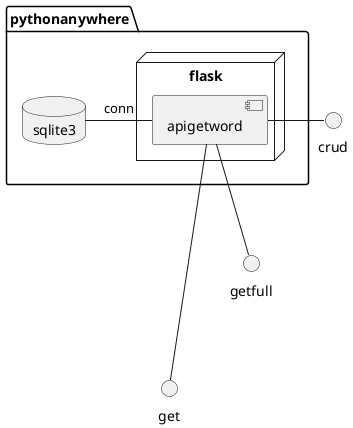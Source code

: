 @startuml
package "pythonanywhere" {

  node "flask" {
  
    [apigetword] 
    [apigetword] 
    [apigetword] 
  
  }

  database "sqlite3" {
  } 
  
}
sqlite3 - [apigetword] : conn     

[apigetword] --- get
[apigetword] -- getfull
[apigetword] - crud

@enduml